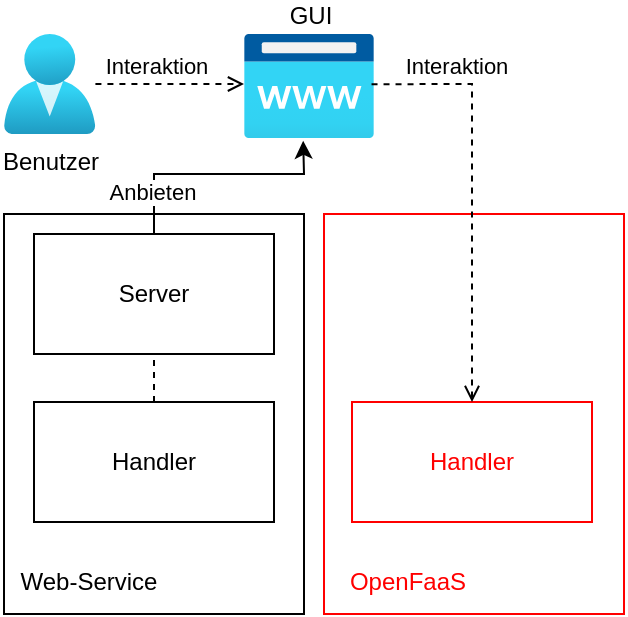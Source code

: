 <mxfile version="16.5.1" type="device"><diagram id="PbypmqL6faJBwPtph8iI" name="Seite-1"><mxGraphModel dx="981" dy="597" grid="1" gridSize="10" guides="1" tooltips="1" connect="1" arrows="1" fold="1" page="1" pageScale="1" pageWidth="827" pageHeight="1169" math="0" shadow="0"><root><mxCell id="0"/><mxCell id="1" parent="0"/><mxCell id="lAr65FAP6mh5BTawciur-10" value="" style="rounded=0;whiteSpace=wrap;html=1;fillColor=none;strokeColor=#FF0000;" parent="1" vertex="1"><mxGeometry x="170" y="110" width="150" height="200" as="geometry"/></mxCell><mxCell id="lAr65FAP6mh5BTawciur-2" value="Handler" style="rounded=0;whiteSpace=wrap;html=1;fillColor=none;strokeColor=#FF0000;labelBackgroundColor=none;fontColor=#FF0000;" parent="1" vertex="1"><mxGeometry x="184" y="204" width="120" height="60" as="geometry"/></mxCell><mxCell id="lAr65FAP6mh5BTawciur-3" value="OpenFaaS" style="text;html=1;strokeColor=none;fillColor=none;align=center;verticalAlign=middle;whiteSpace=wrap;rounded=0;fontColor=#FF0000;" parent="1" vertex="1"><mxGeometry x="174" y="279" width="76" height="30" as="geometry"/></mxCell><mxCell id="lAr65FAP6mh5BTawciur-5" value="" style="rounded=0;whiteSpace=wrap;html=1;fillColor=none;" parent="1" vertex="1"><mxGeometry x="10" y="110" width="150" height="200" as="geometry"/></mxCell><mxCell id="lAr65FAP6mh5BTawciur-6" value="Server" style="rounded=0;whiteSpace=wrap;html=1;fillColor=none;strokeColor=default;" parent="1" vertex="1"><mxGeometry x="25" y="120" width="120" height="60" as="geometry"/></mxCell><mxCell id="lAr65FAP6mh5BTawciur-7" value="Handler" style="rounded=0;whiteSpace=wrap;html=1;fillColor=none;strokeColor=#000000;" parent="1" vertex="1"><mxGeometry x="25" y="204" width="120" height="60" as="geometry"/></mxCell><mxCell id="lAr65FAP6mh5BTawciur-8" value="Web-Service" style="text;html=1;strokeColor=none;fillColor=none;align=center;verticalAlign=middle;whiteSpace=wrap;rounded=0;" parent="1" vertex="1"><mxGeometry x="15" y="279" width="75" height="30" as="geometry"/></mxCell><mxCell id="lAr65FAP6mh5BTawciur-11" value="GUI" style="aspect=fixed;html=1;points=[];align=center;image;fontSize=12;image=img/lib/azure2/app_services/App_Service_Domains.svg;strokeColor=#000000;fillColor=none;labelPosition=center;verticalLabelPosition=top;verticalAlign=bottom;" parent="1" vertex="1"><mxGeometry x="130" y="20" width="65" height="52" as="geometry"/></mxCell><mxCell id="lAr65FAP6mh5BTawciur-12" value="" style="endArrow=classic;html=1;rounded=0;exitX=0.5;exitY=0;exitDx=0;exitDy=0;entryX=0.455;entryY=1.027;entryDx=0;entryDy=0;entryPerimeter=0;" parent="1" source="lAr65FAP6mh5BTawciur-6" target="lAr65FAP6mh5BTawciur-11" edge="1"><mxGeometry width="50" height="50" relative="1" as="geometry"><mxPoint x="60" y="80" as="sourcePoint"/><mxPoint x="163" y="90" as="targetPoint"/><Array as="points"><mxPoint x="85" y="90"/><mxPoint x="160" y="90"/></Array></mxGeometry></mxCell><mxCell id="lAr65FAP6mh5BTawciur-13" value="Anbieten" style="edgeLabel;html=1;align=center;verticalAlign=middle;resizable=0;points=[];" parent="lAr65FAP6mh5BTawciur-12" vertex="1" connectable="0"><mxGeometry x="-0.403" y="-1" relative="1" as="geometry"><mxPoint x="-8" y="8" as="offset"/></mxGeometry></mxCell><mxCell id="lAr65FAP6mh5BTawciur-14" value="Benutzer" style="aspect=fixed;html=1;points=[];align=center;image;fontSize=12;image=img/lib/azure2/identity/Users.svg;strokeColor=#000000;fillColor=none;" parent="1" vertex="1"><mxGeometry x="10" y="20" width="45.71" height="50" as="geometry"/></mxCell><mxCell id="f93zSnxvPsuUrKXo-qwz-2" value="" style="endArrow=open;dashed=1;html=1;rounded=0;endFill=0;" edge="1" parent="1" source="lAr65FAP6mh5BTawciur-14"><mxGeometry width="50" height="50" relative="1" as="geometry"><mxPoint x="410" y="100" as="sourcePoint"/><mxPoint x="130" y="45" as="targetPoint"/></mxGeometry></mxCell><mxCell id="f93zSnxvPsuUrKXo-qwz-3" value="" style="endArrow=none;dashed=1;html=1;rounded=0;exitX=0.5;exitY=0;exitDx=0;exitDy=0;entryX=0.5;entryY=1;entryDx=0;entryDy=0;" edge="1" parent="1" source="lAr65FAP6mh5BTawciur-7" target="lAr65FAP6mh5BTawciur-6"><mxGeometry width="50" height="50" relative="1" as="geometry"><mxPoint x="360" y="130" as="sourcePoint"/><mxPoint x="410" y="80" as="targetPoint"/></mxGeometry></mxCell><mxCell id="f93zSnxvPsuUrKXo-qwz-4" value="" style="endArrow=none;dashed=1;html=1;rounded=0;entryX=0.98;entryY=0.483;entryDx=0;entryDy=0;entryPerimeter=0;startArrow=open;startFill=0;" edge="1" parent="1" source="lAr65FAP6mh5BTawciur-2" target="lAr65FAP6mh5BTawciur-11"><mxGeometry width="50" height="50" relative="1" as="geometry"><mxPoint x="240" y="180" as="sourcePoint"/><mxPoint x="240" y="50" as="targetPoint"/><Array as="points"><mxPoint x="244" y="45"/></Array></mxGeometry></mxCell><mxCell id="f93zSnxvPsuUrKXo-qwz-5" value="Interaktion" style="edgeLabel;html=1;align=center;verticalAlign=middle;resizable=0;points=[];" vertex="1" connectable="0" parent="1"><mxGeometry x="89.997" y="40.0" as="geometry"><mxPoint x="-4" y="-4" as="offset"/></mxGeometry></mxCell><mxCell id="f93zSnxvPsuUrKXo-qwz-6" value="Interaktion" style="edgeLabel;html=1;align=center;verticalAlign=middle;resizable=0;points=[];" vertex="1" connectable="0" parent="1"><mxGeometry x="239.997" y="40.0" as="geometry"><mxPoint x="-4" y="-4" as="offset"/></mxGeometry></mxCell></root></mxGraphModel></diagram></mxfile>